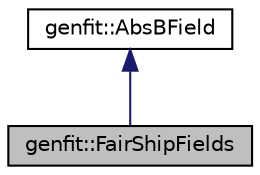 digraph "genfit::FairShipFields"
{
 // LATEX_PDF_SIZE
  edge [fontname="Helvetica",fontsize="10",labelfontname="Helvetica",labelfontsize="10"];
  node [fontname="Helvetica",fontsize="10",shape=record];
  Node1 [label="genfit::FairShipFields",height=0.2,width=0.4,color="black", fillcolor="grey75", style="filled", fontcolor="black",tooltip="Field for SHiP."];
  Node2 -> Node1 [dir="back",color="midnightblue",fontsize="10",style="solid",fontname="Helvetica"];
  Node2 [label="genfit::AbsBField",height=0.2,width=0.4,color="black", fillcolor="white", style="filled",URL="$classgenfit_1_1AbsBField.html",tooltip="Abstract Interface to magnetic fields in GENFIT."];
}
